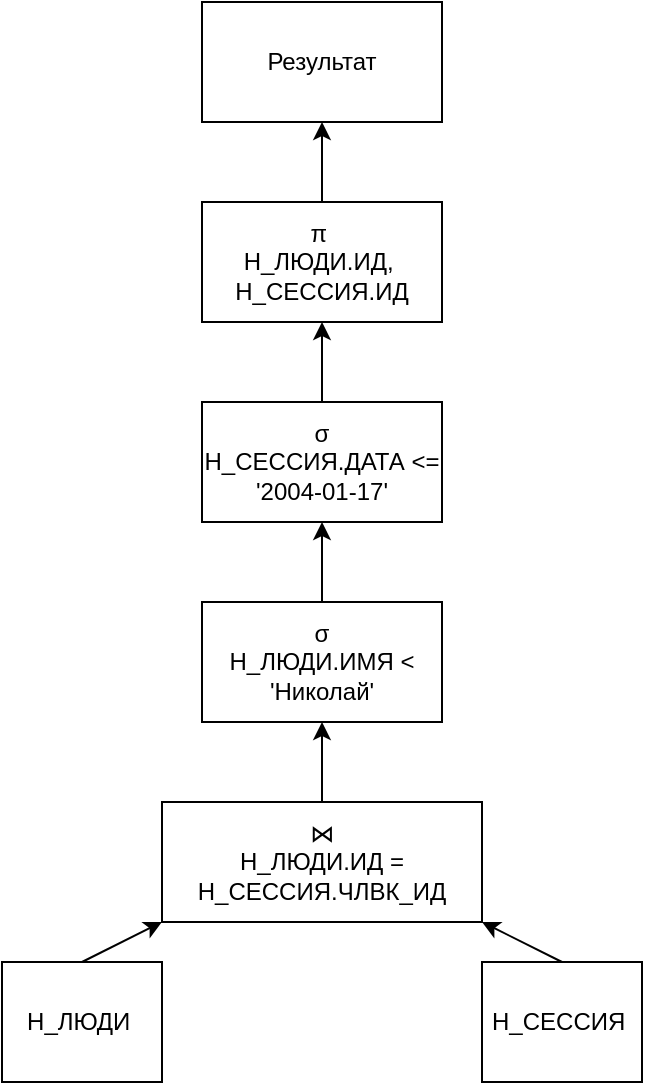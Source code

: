 <mxfile version="22.1.11" type="device">
  <diagram name="Страница — 1" id="K1GuHLXQaXbjNu8LGzyw">
    <mxGraphModel dx="1036" dy="1775" grid="1" gridSize="10" guides="1" tooltips="1" connect="1" arrows="1" fold="1" page="1" pageScale="1" pageWidth="827" pageHeight="1169" math="0" shadow="0">
      <root>
        <mxCell id="0" />
        <mxCell id="1" parent="0" />
        <mxCell id="RN7eBIJX6i_Hp72XLPzO-5" style="rounded=0;orthogonalLoop=1;jettySize=auto;html=1;exitX=0.5;exitY=0;exitDx=0;exitDy=0;entryX=0;entryY=1;entryDx=0;entryDy=0;" parent="1" source="RN7eBIJX6i_Hp72XLPzO-1" target="RN7eBIJX6i_Hp72XLPzO-3" edge="1">
          <mxGeometry relative="1" as="geometry" />
        </mxCell>
        <mxCell id="RN7eBIJX6i_Hp72XLPzO-1" value="Н_ЛЮДИ&amp;nbsp;" style="rounded=0;whiteSpace=wrap;html=1;" parent="1" vertex="1">
          <mxGeometry x="160" y="440" width="80" height="60" as="geometry" />
        </mxCell>
        <mxCell id="RN7eBIJX6i_Hp72XLPzO-4" style="rounded=0;orthogonalLoop=1;jettySize=auto;html=1;exitX=0.5;exitY=0;exitDx=0;exitDy=0;entryX=1;entryY=1;entryDx=0;entryDy=0;" parent="1" source="RN7eBIJX6i_Hp72XLPzO-2" target="RN7eBIJX6i_Hp72XLPzO-3" edge="1">
          <mxGeometry relative="1" as="geometry" />
        </mxCell>
        <mxCell id="RN7eBIJX6i_Hp72XLPzO-2" value="Н_СЕССИЯ&amp;nbsp;" style="rounded=0;whiteSpace=wrap;html=1;" parent="1" vertex="1">
          <mxGeometry x="400" y="440" width="80" height="60" as="geometry" />
        </mxCell>
        <mxCell id="RN7eBIJX6i_Hp72XLPzO-9" style="edgeStyle=orthogonalEdgeStyle;rounded=0;orthogonalLoop=1;jettySize=auto;html=1;exitX=0.5;exitY=0;exitDx=0;exitDy=0;entryX=0.5;entryY=1;entryDx=0;entryDy=0;" parent="1" source="RN7eBIJX6i_Hp72XLPzO-3" target="RN7eBIJX6i_Hp72XLPzO-7" edge="1">
          <mxGeometry relative="1" as="geometry" />
        </mxCell>
        <mxCell id="RN7eBIJX6i_Hp72XLPzO-3" value="⋈&lt;br&gt;Н_ЛЮДИ.ИД = Н_СЕССИЯ.ЧЛВК_ИД" style="rounded=0;whiteSpace=wrap;html=1;" parent="1" vertex="1">
          <mxGeometry x="240" y="360" width="160" height="60" as="geometry" />
        </mxCell>
        <mxCell id="RN7eBIJX6i_Hp72XLPzO-10" style="edgeStyle=orthogonalEdgeStyle;rounded=0;orthogonalLoop=1;jettySize=auto;html=1;exitX=0.5;exitY=0;exitDx=0;exitDy=0;entryX=0.5;entryY=1;entryDx=0;entryDy=0;" parent="1" source="RN7eBIJX6i_Hp72XLPzO-7" target="RN7eBIJX6i_Hp72XLPzO-8" edge="1">
          <mxGeometry relative="1" as="geometry" />
        </mxCell>
        <mxCell id="RN7eBIJX6i_Hp72XLPzO-7" value="σ&lt;br&gt;Н_ЛЮДИ.ИМЯ &amp;lt; &#39;Николай&#39;" style="rounded=0;whiteSpace=wrap;html=1;" parent="1" vertex="1">
          <mxGeometry x="260" y="260" width="120" height="60" as="geometry" />
        </mxCell>
        <mxCell id="RN7eBIJX6i_Hp72XLPzO-14" style="edgeStyle=orthogonalEdgeStyle;rounded=0;orthogonalLoop=1;jettySize=auto;html=1;exitX=0.5;exitY=0;exitDx=0;exitDy=0;entryX=0.5;entryY=1;entryDx=0;entryDy=0;" parent="1" source="RN7eBIJX6i_Hp72XLPzO-8" target="RN7eBIJX6i_Hp72XLPzO-12" edge="1">
          <mxGeometry relative="1" as="geometry" />
        </mxCell>
        <mxCell id="RN7eBIJX6i_Hp72XLPzO-8" value="σ&lt;br&gt;Н_СЕССИЯ.ДАТА &amp;lt;= &#39;2004-01-17&#39;" style="rounded=0;whiteSpace=wrap;html=1;" parent="1" vertex="1">
          <mxGeometry x="260" y="160" width="120" height="60" as="geometry" />
        </mxCell>
        <mxCell id="RN7eBIJX6i_Hp72XLPzO-15" style="edgeStyle=orthogonalEdgeStyle;rounded=0;orthogonalLoop=1;jettySize=auto;html=1;exitX=0.5;exitY=0;exitDx=0;exitDy=0;entryX=0.5;entryY=1;entryDx=0;entryDy=0;" parent="1" source="RN7eBIJX6i_Hp72XLPzO-12" target="RN7eBIJX6i_Hp72XLPzO-13" edge="1">
          <mxGeometry relative="1" as="geometry" />
        </mxCell>
        <mxCell id="RN7eBIJX6i_Hp72XLPzO-12" value="π&amp;nbsp;&lt;br&gt;Н_ЛЮДИ.ИД,&amp;nbsp;&lt;br&gt;Н_СЕССИЯ.ИД" style="rounded=0;whiteSpace=wrap;html=1;" parent="1" vertex="1">
          <mxGeometry x="260" y="60" width="120" height="60" as="geometry" />
        </mxCell>
        <mxCell id="RN7eBIJX6i_Hp72XLPzO-13" value="Результат" style="rounded=0;whiteSpace=wrap;html=1;" parent="1" vertex="1">
          <mxGeometry x="260" y="-40" width="120" height="60" as="geometry" />
        </mxCell>
      </root>
    </mxGraphModel>
  </diagram>
</mxfile>
